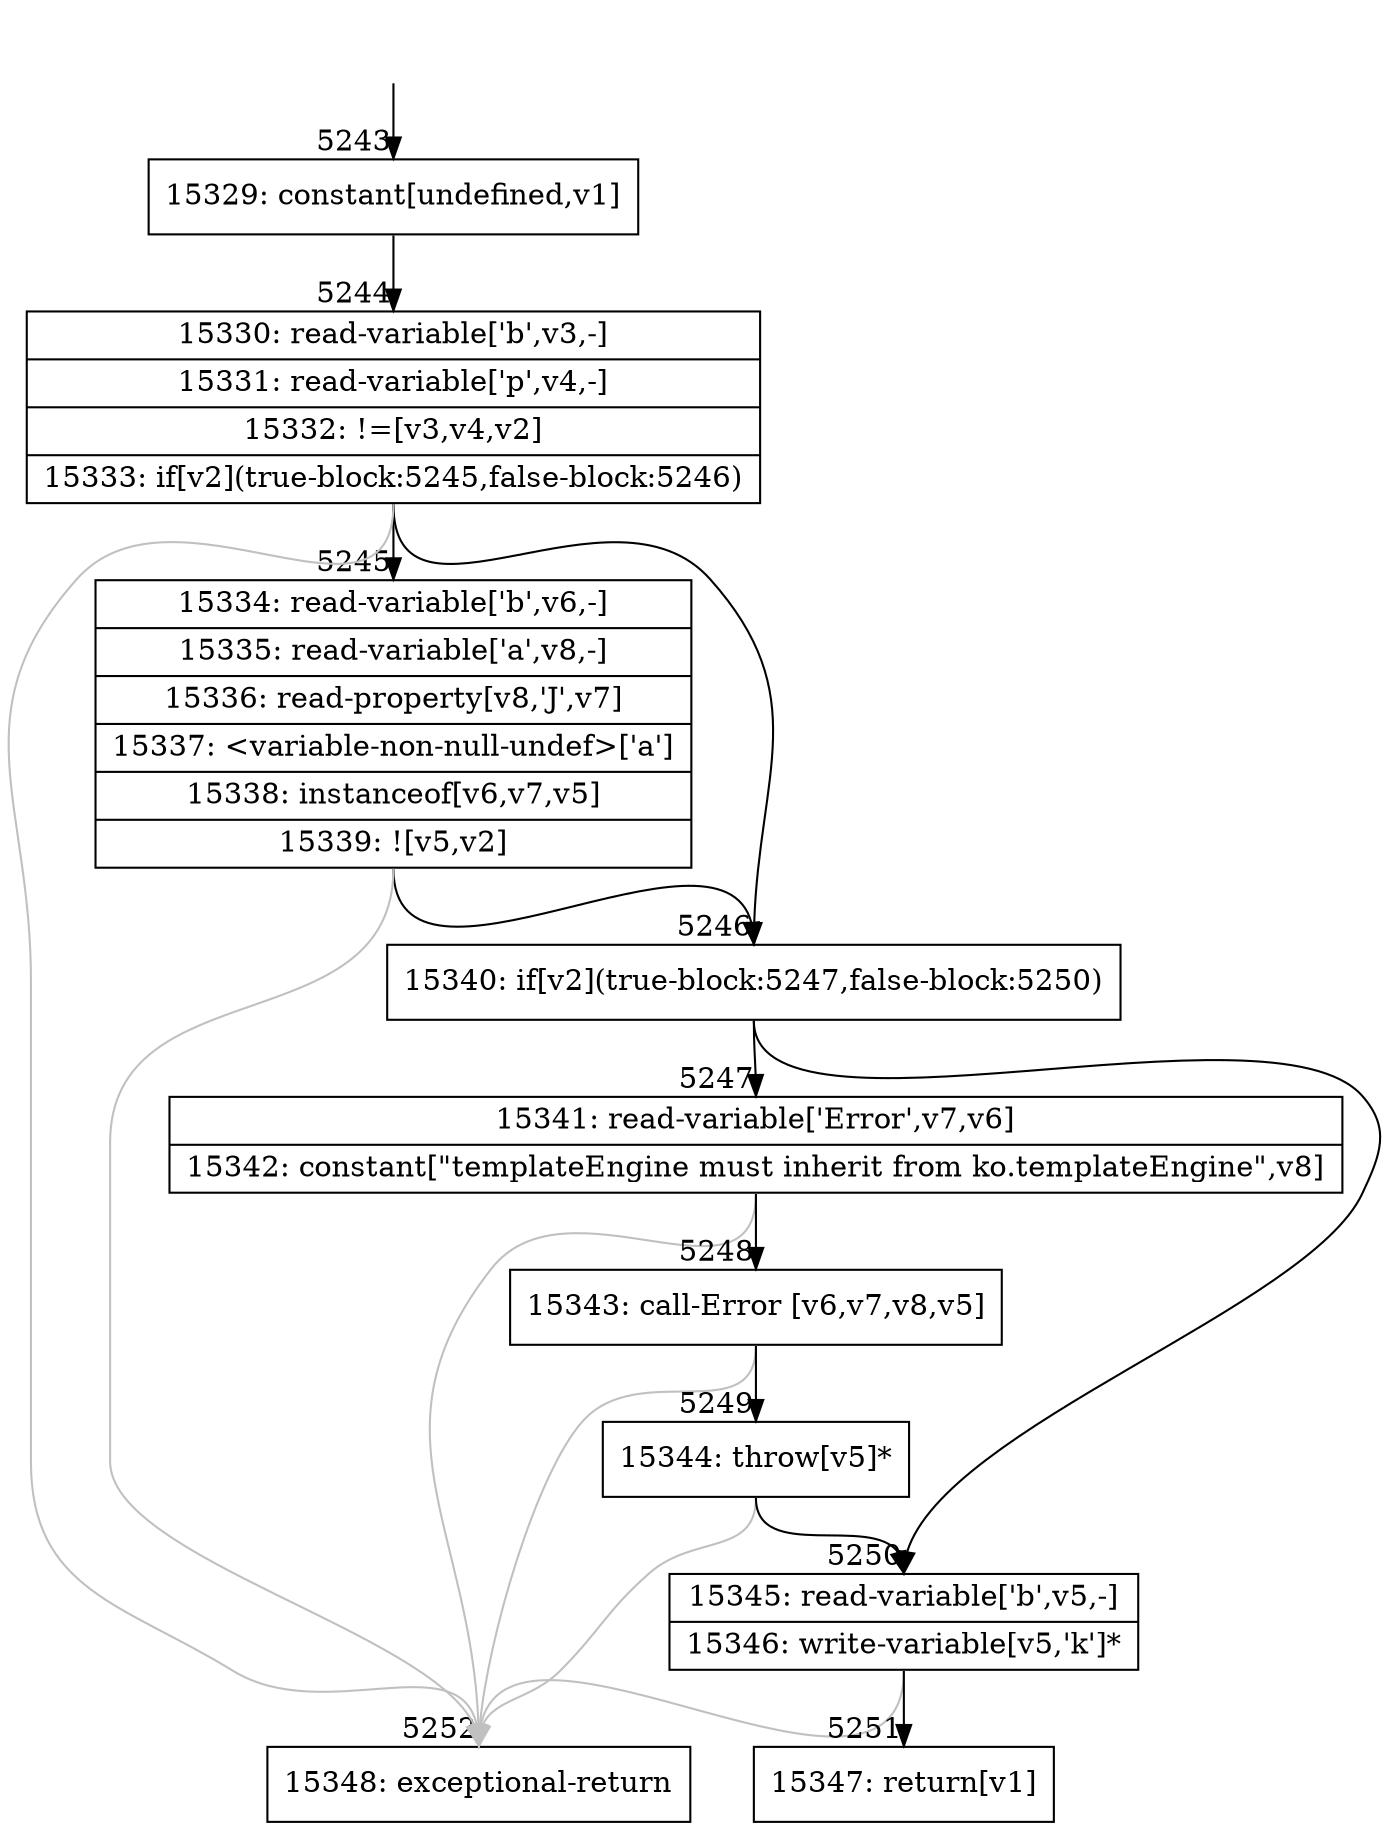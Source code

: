 digraph {
rankdir="TD"
BB_entry439[shape=none,label=""];
BB_entry439 -> BB5243 [tailport=s, headport=n, headlabel="    5243"]
BB5243 [shape=record label="{15329: constant[undefined,v1]}" ] 
BB5243 -> BB5244 [tailport=s, headport=n, headlabel="      5244"]
BB5244 [shape=record label="{15330: read-variable['b',v3,-]|15331: read-variable['p',v4,-]|15332: !=[v3,v4,v2]|15333: if[v2](true-block:5245,false-block:5246)}" ] 
BB5244 -> BB5246 [tailport=s, headport=n, headlabel="      5246"]
BB5244 -> BB5245 [tailport=s, headport=n, headlabel="      5245"]
BB5244 -> BB5252 [tailport=s, headport=n, color=gray, headlabel="      5252"]
BB5245 [shape=record label="{15334: read-variable['b',v6,-]|15335: read-variable['a',v8,-]|15336: read-property[v8,'J',v7]|15337: \<variable-non-null-undef\>['a']|15338: instanceof[v6,v7,v5]|15339: ![v5,v2]}" ] 
BB5245 -> BB5246 [tailport=s, headport=n]
BB5245 -> BB5252 [tailport=s, headport=n, color=gray]
BB5246 [shape=record label="{15340: if[v2](true-block:5247,false-block:5250)}" ] 
BB5246 -> BB5247 [tailport=s, headport=n, headlabel="      5247"]
BB5246 -> BB5250 [tailport=s, headport=n, headlabel="      5250"]
BB5247 [shape=record label="{15341: read-variable['Error',v7,v6]|15342: constant[\"templateEngine must inherit from ko.templateEngine\",v8]}" ] 
BB5247 -> BB5248 [tailport=s, headport=n, headlabel="      5248"]
BB5247 -> BB5252 [tailport=s, headport=n, color=gray]
BB5248 [shape=record label="{15343: call-Error [v6,v7,v8,v5]}" ] 
BB5248 -> BB5249 [tailport=s, headport=n, headlabel="      5249"]
BB5248 -> BB5252 [tailport=s, headport=n, color=gray]
BB5249 [shape=record label="{15344: throw[v5]*}" ] 
BB5249 -> BB5250 [tailport=s, headport=n]
BB5249 -> BB5252 [tailport=s, headport=n, color=gray]
BB5250 [shape=record label="{15345: read-variable['b',v5,-]|15346: write-variable[v5,'k']*}" ] 
BB5250 -> BB5251 [tailport=s, headport=n, headlabel="      5251"]
BB5250 -> BB5252 [tailport=s, headport=n, color=gray]
BB5251 [shape=record label="{15347: return[v1]}" ] 
BB5252 [shape=record label="{15348: exceptional-return}" ] 
}
